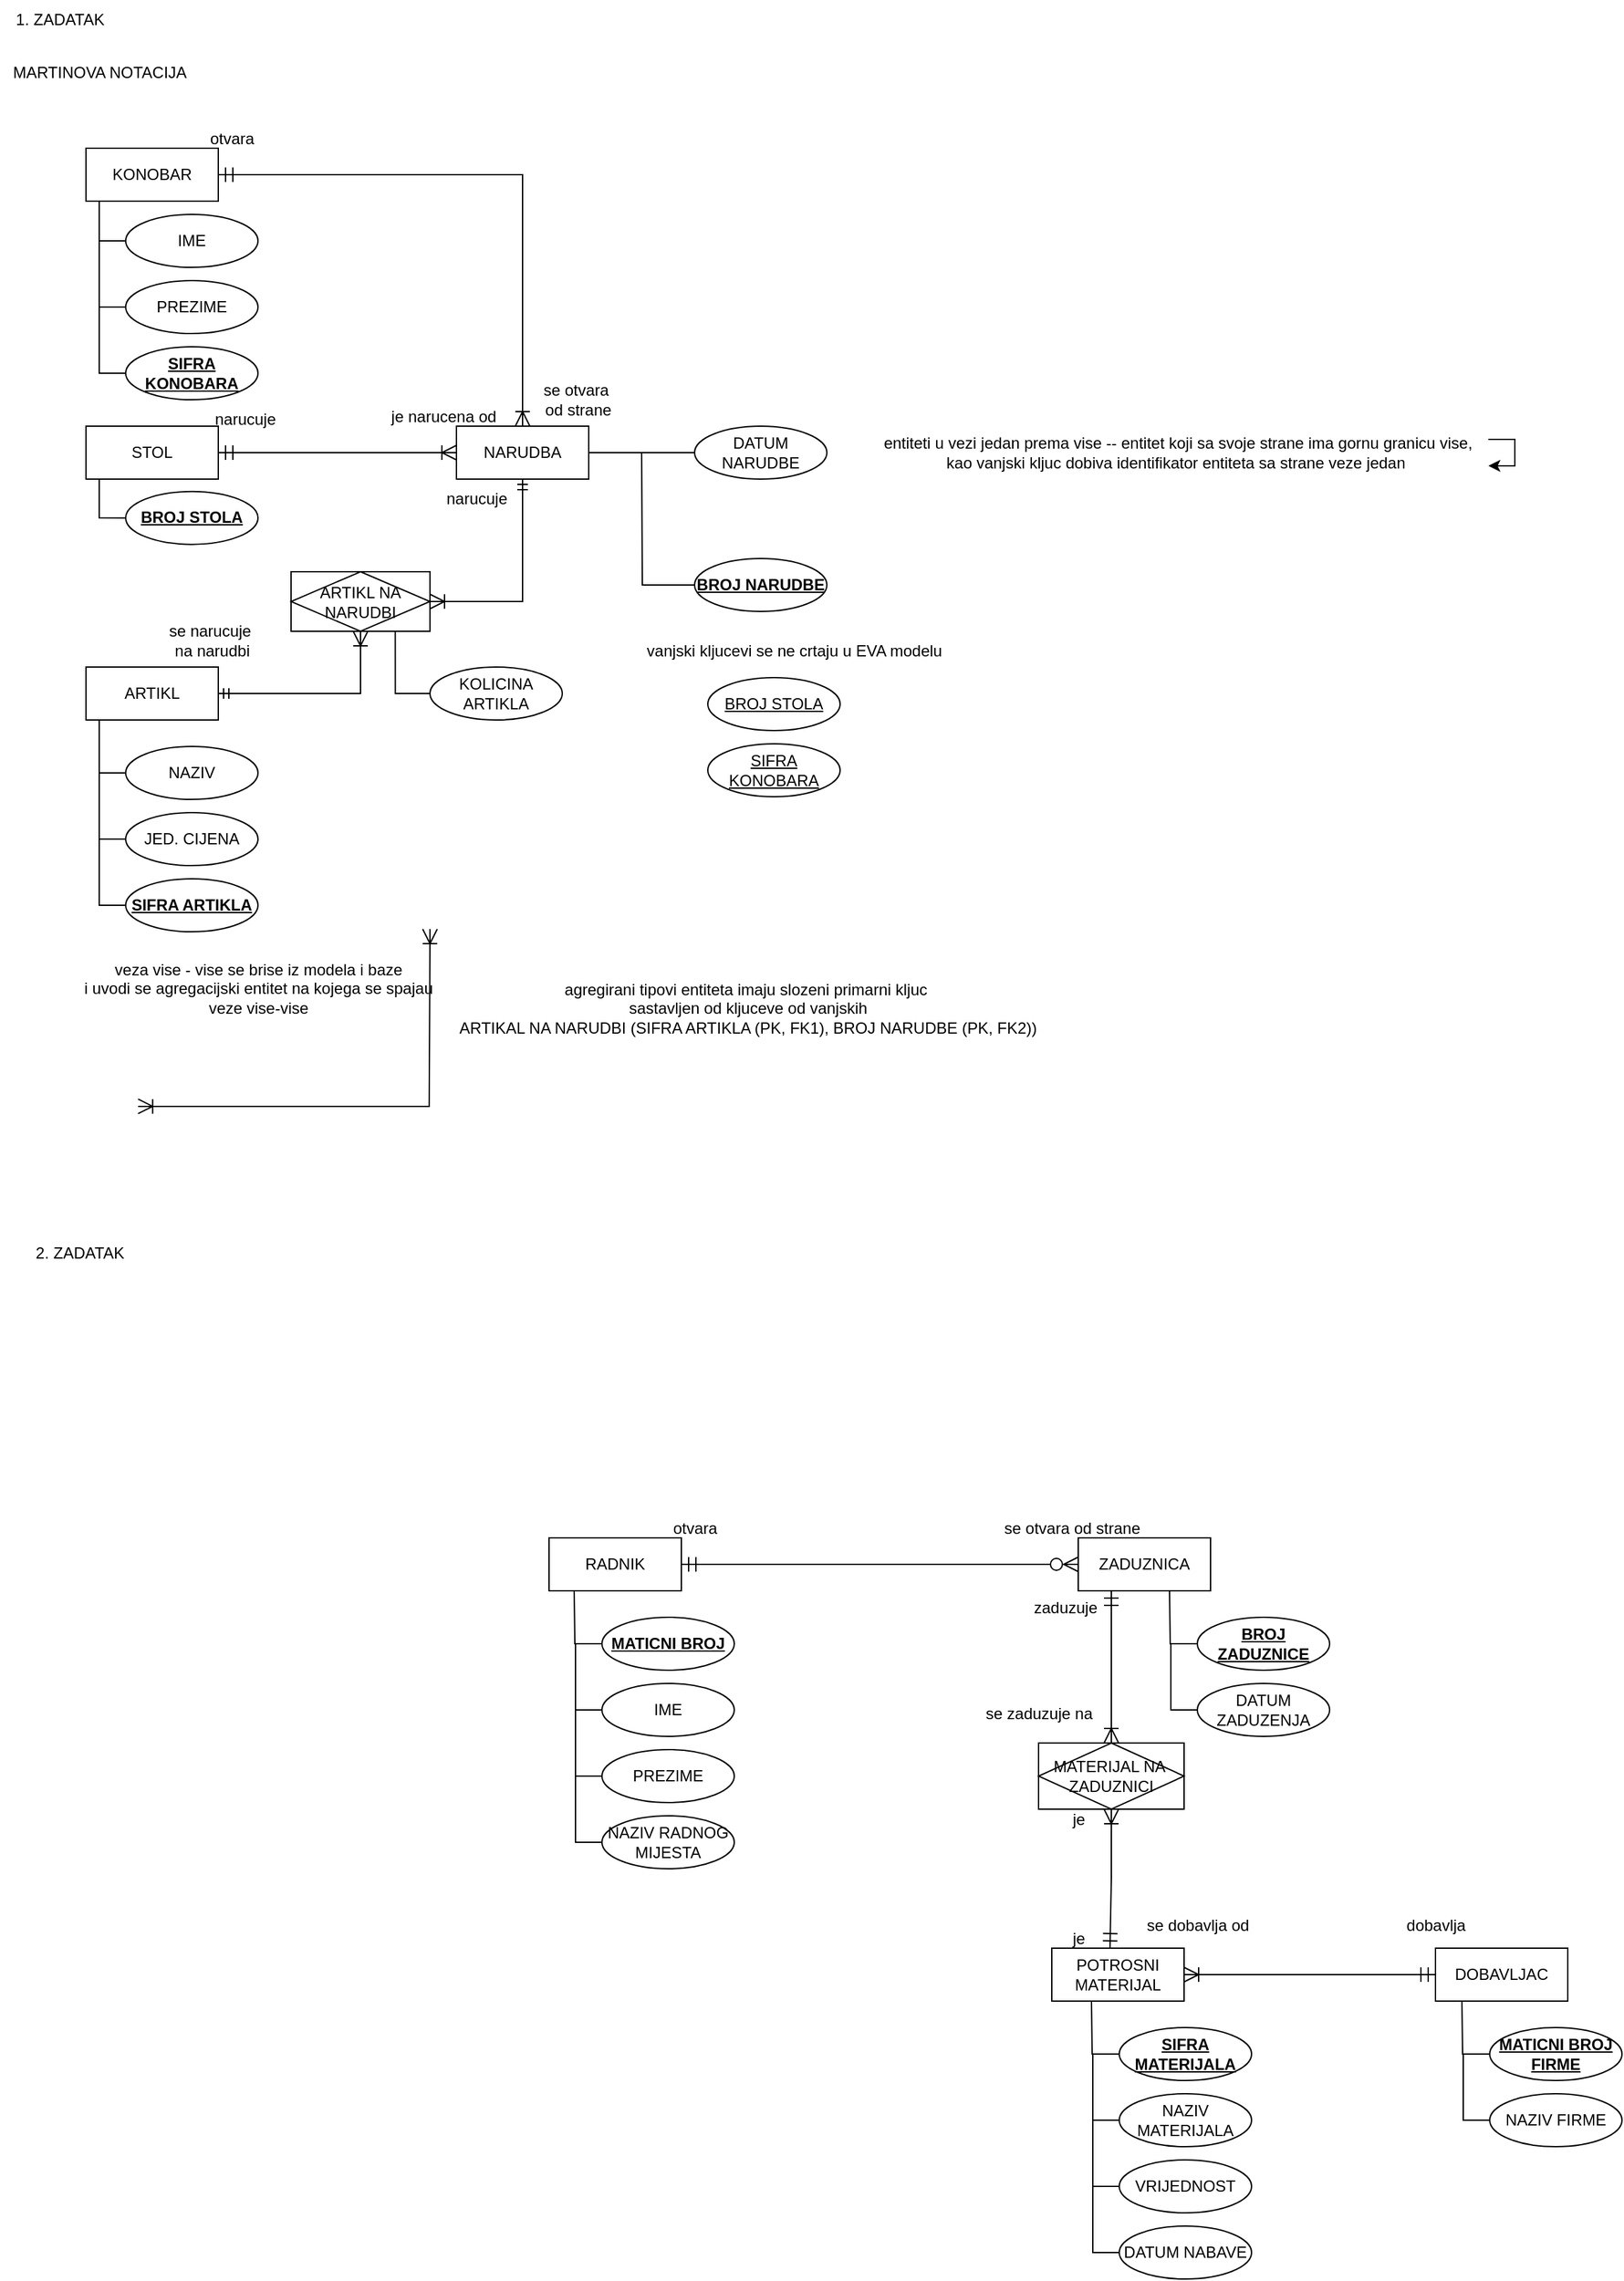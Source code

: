 <mxfile version="22.0.4" type="github">
  <diagram name="Page-1" id="XmXVr0m_O3OawCJsEPbr">
    <mxGraphModel dx="1048" dy="740" grid="1" gridSize="10" guides="1" tooltips="1" connect="1" arrows="1" fold="1" page="1" pageScale="1" pageWidth="3300" pageHeight="4681" math="0" shadow="0">
      <root>
        <mxCell id="0" />
        <mxCell id="1" parent="0" />
        <mxCell id="DkcUDRgrnolismWW7WIm-1" value="STOL" style="whiteSpace=wrap;html=1;align=center;" vertex="1" parent="1">
          <mxGeometry x="440" y="330" width="100" height="40" as="geometry" />
        </mxCell>
        <mxCell id="DkcUDRgrnolismWW7WIm-48" style="edgeStyle=orthogonalEdgeStyle;rounded=0;orthogonalLoop=1;jettySize=auto;html=1;exitX=1;exitY=0.5;exitDx=0;exitDy=0;entryX=0.5;entryY=1;entryDx=0;entryDy=0;endArrow=ERoneToMany;endFill=0;endSize=9;startArrow=ERmandOne;startFill=0;" edge="1" parent="1" source="DkcUDRgrnolismWW7WIm-3" target="DkcUDRgrnolismWW7WIm-47">
          <mxGeometry relative="1" as="geometry" />
        </mxCell>
        <mxCell id="DkcUDRgrnolismWW7WIm-3" value="ARTIKL" style="whiteSpace=wrap;html=1;align=center;" vertex="1" parent="1">
          <mxGeometry x="440" y="512" width="100" height="40" as="geometry" />
        </mxCell>
        <mxCell id="DkcUDRgrnolismWW7WIm-7" style="edgeStyle=orthogonalEdgeStyle;rounded=0;orthogonalLoop=1;jettySize=auto;html=1;exitX=1;exitY=0.5;exitDx=0;exitDy=0;entryX=0.5;entryY=0;entryDx=0;entryDy=0;endArrow=ERoneToMany;endFill=0;endSize=9;startSize=9;startArrow=ERmandOne;startFill=0;" edge="1" parent="1" source="DkcUDRgrnolismWW7WIm-4" target="DkcUDRgrnolismWW7WIm-6">
          <mxGeometry relative="1" as="geometry" />
        </mxCell>
        <mxCell id="DkcUDRgrnolismWW7WIm-4" value="KONOBAR" style="whiteSpace=wrap;html=1;align=center;" vertex="1" parent="1">
          <mxGeometry x="440" y="120" width="100" height="40" as="geometry" />
        </mxCell>
        <mxCell id="DkcUDRgrnolismWW7WIm-9" style="edgeStyle=orthogonalEdgeStyle;rounded=0;orthogonalLoop=1;jettySize=auto;html=1;exitX=0;exitY=0.5;exitDx=0;exitDy=0;entryX=1;entryY=0.5;entryDx=0;entryDy=0;endArrow=ERmandOne;endFill=0;startArrow=ERoneToMany;startFill=0;targetPerimeterSpacing=0;endSize=9;startSize=9;" edge="1" parent="1" source="DkcUDRgrnolismWW7WIm-6" target="DkcUDRgrnolismWW7WIm-1">
          <mxGeometry relative="1" as="geometry" />
        </mxCell>
        <mxCell id="DkcUDRgrnolismWW7WIm-10" style="edgeStyle=orthogonalEdgeStyle;rounded=0;orthogonalLoop=1;jettySize=auto;html=1;entryX=1;entryY=0.5;entryDx=0;entryDy=0;endArrow=ERoneToMany;endFill=0;endSize=9;startSize=9;startArrow=ERoneToMany;startFill=0;exitX=0.866;exitY=-0.132;exitDx=0;exitDy=0;exitPerimeter=0;" edge="1" parent="1">
          <mxGeometry relative="1" as="geometry">
            <mxPoint x="700.0" y="710.0" as="sourcePoint" />
            <mxPoint x="479.38" y="843.96" as="targetPoint" />
            <Array as="points">
              <mxPoint x="700.38" y="713.96" />
              <mxPoint x="699.38" y="843.96" />
            </Array>
          </mxGeometry>
        </mxCell>
        <mxCell id="DkcUDRgrnolismWW7WIm-49" style="edgeStyle=orthogonalEdgeStyle;rounded=0;orthogonalLoop=1;jettySize=auto;html=1;exitX=0.5;exitY=1;exitDx=0;exitDy=0;entryX=1;entryY=0.5;entryDx=0;entryDy=0;endArrow=ERoneToMany;endFill=0;endSize=9;startArrow=ERmandOne;startFill=0;" edge="1" parent="1" source="DkcUDRgrnolismWW7WIm-6" target="DkcUDRgrnolismWW7WIm-47">
          <mxGeometry relative="1" as="geometry" />
        </mxCell>
        <mxCell id="DkcUDRgrnolismWW7WIm-6" value="NARUDBA" style="whiteSpace=wrap;html=1;align=center;" vertex="1" parent="1">
          <mxGeometry x="720" y="330" width="100" height="40" as="geometry" />
        </mxCell>
        <mxCell id="DkcUDRgrnolismWW7WIm-11" value="MARTINOVA NOTACIJA" style="text;html=1;align=center;verticalAlign=middle;resizable=0;points=[];autosize=1;strokeColor=none;fillColor=none;" vertex="1" parent="1">
          <mxGeometry x="375" y="48" width="150" height="30" as="geometry" />
        </mxCell>
        <mxCell id="DkcUDRgrnolismWW7WIm-14" style="edgeStyle=orthogonalEdgeStyle;rounded=0;orthogonalLoop=1;jettySize=auto;html=1;exitX=0;exitY=0.5;exitDx=0;exitDy=0;entryX=0.25;entryY=1;entryDx=0;entryDy=0;endArrow=none;endFill=0;" edge="1" parent="1" source="DkcUDRgrnolismWW7WIm-12" target="DkcUDRgrnolismWW7WIm-3">
          <mxGeometry relative="1" as="geometry" />
        </mxCell>
        <mxCell id="DkcUDRgrnolismWW7WIm-12" value="NAZIV" style="ellipse;whiteSpace=wrap;html=1;align=center;" vertex="1" parent="1">
          <mxGeometry x="470" y="572" width="100" height="40" as="geometry" />
        </mxCell>
        <mxCell id="DkcUDRgrnolismWW7WIm-15" style="edgeStyle=orthogonalEdgeStyle;rounded=0;orthogonalLoop=1;jettySize=auto;html=1;exitX=0;exitY=0.5;exitDx=0;exitDy=0;endArrow=none;endFill=0;" edge="1" parent="1" source="DkcUDRgrnolismWW7WIm-13">
          <mxGeometry relative="1" as="geometry">
            <mxPoint x="450" y="572" as="targetPoint" />
          </mxGeometry>
        </mxCell>
        <mxCell id="DkcUDRgrnolismWW7WIm-13" value="JED. CIJENA" style="ellipse;whiteSpace=wrap;html=1;align=center;" vertex="1" parent="1">
          <mxGeometry x="470" y="622" width="100" height="40" as="geometry" />
        </mxCell>
        <mxCell id="DkcUDRgrnolismWW7WIm-17" style="edgeStyle=orthogonalEdgeStyle;rounded=0;orthogonalLoop=1;jettySize=auto;html=1;exitX=0;exitY=0.5;exitDx=0;exitDy=0;endArrow=none;endFill=0;" edge="1" parent="1" source="DkcUDRgrnolismWW7WIm-16">
          <mxGeometry relative="1" as="geometry">
            <mxPoint x="450" y="642" as="targetPoint" />
          </mxGeometry>
        </mxCell>
        <mxCell id="DkcUDRgrnolismWW7WIm-16" value="&lt;b&gt;SIFRA ARTIKLA&lt;/b&gt;" style="ellipse;whiteSpace=wrap;html=1;align=center;fontStyle=4;" vertex="1" parent="1">
          <mxGeometry x="470" y="672" width="100" height="40" as="geometry" />
        </mxCell>
        <mxCell id="DkcUDRgrnolismWW7WIm-18" value="&lt;u&gt;&lt;b&gt;BROJ STOLA&lt;/b&gt;&lt;/u&gt;" style="ellipse;whiteSpace=wrap;html=1;align=center;" vertex="1" parent="1">
          <mxGeometry x="470" y="379.32" width="100" height="40" as="geometry" />
        </mxCell>
        <mxCell id="DkcUDRgrnolismWW7WIm-19" style="edgeStyle=orthogonalEdgeStyle;rounded=0;orthogonalLoop=1;jettySize=auto;html=1;exitX=0;exitY=0.5;exitDx=0;exitDy=0;entryX=0.1;entryY=1.017;entryDx=0;entryDy=0;entryPerimeter=0;endArrow=none;endFill=0;" edge="1" parent="1" source="DkcUDRgrnolismWW7WIm-18">
          <mxGeometry relative="1" as="geometry">
            <mxPoint x="450" y="370.0" as="targetPoint" />
          </mxGeometry>
        </mxCell>
        <mxCell id="DkcUDRgrnolismWW7WIm-20" style="edgeStyle=orthogonalEdgeStyle;rounded=0;orthogonalLoop=1;jettySize=auto;html=1;exitX=0;exitY=0.5;exitDx=0;exitDy=0;endArrow=none;endFill=0;" edge="1" parent="1" source="DkcUDRgrnolismWW7WIm-21">
          <mxGeometry relative="1" as="geometry">
            <mxPoint x="450" y="160" as="targetPoint" />
          </mxGeometry>
        </mxCell>
        <mxCell id="DkcUDRgrnolismWW7WIm-21" value="IME" style="ellipse;whiteSpace=wrap;html=1;align=center;" vertex="1" parent="1">
          <mxGeometry x="470" y="170" width="100" height="40" as="geometry" />
        </mxCell>
        <mxCell id="DkcUDRgrnolismWW7WIm-22" style="edgeStyle=orthogonalEdgeStyle;rounded=0;orthogonalLoop=1;jettySize=auto;html=1;exitX=0;exitY=0.5;exitDx=0;exitDy=0;endArrow=none;endFill=0;" edge="1" parent="1" source="DkcUDRgrnolismWW7WIm-23">
          <mxGeometry relative="1" as="geometry">
            <mxPoint x="450" y="170" as="targetPoint" />
          </mxGeometry>
        </mxCell>
        <mxCell id="DkcUDRgrnolismWW7WIm-23" value="PREZIME" style="ellipse;whiteSpace=wrap;html=1;align=center;" vertex="1" parent="1">
          <mxGeometry x="470" y="220" width="100" height="40" as="geometry" />
        </mxCell>
        <mxCell id="DkcUDRgrnolismWW7WIm-24" style="edgeStyle=orthogonalEdgeStyle;rounded=0;orthogonalLoop=1;jettySize=auto;html=1;exitX=0;exitY=0.5;exitDx=0;exitDy=0;endArrow=none;endFill=0;" edge="1" parent="1" source="DkcUDRgrnolismWW7WIm-25">
          <mxGeometry relative="1" as="geometry">
            <mxPoint x="450" y="240" as="targetPoint" />
          </mxGeometry>
        </mxCell>
        <mxCell id="DkcUDRgrnolismWW7WIm-25" value="&lt;b&gt;SIFRA KONOBARA&lt;/b&gt;" style="ellipse;whiteSpace=wrap;html=1;align=center;fontStyle=4;" vertex="1" parent="1">
          <mxGeometry x="470" y="270" width="100" height="40" as="geometry" />
        </mxCell>
        <mxCell id="DkcUDRgrnolismWW7WIm-26" value="DATUM NARUDBE" style="ellipse;whiteSpace=wrap;html=1;align=center;" vertex="1" parent="1">
          <mxGeometry x="900" y="330.0" width="100" height="40" as="geometry" />
        </mxCell>
        <mxCell id="DkcUDRgrnolismWW7WIm-27" style="edgeStyle=orthogonalEdgeStyle;rounded=0;orthogonalLoop=1;jettySize=auto;html=1;exitX=0;exitY=0.5;exitDx=0;exitDy=0;entryX=1;entryY=0.5;entryDx=0;entryDy=0;endArrow=none;endFill=0;" edge="1" parent="1" source="DkcUDRgrnolismWW7WIm-26" target="DkcUDRgrnolismWW7WIm-6">
          <mxGeometry relative="1" as="geometry">
            <mxPoint x="840" y="345.34" as="targetPoint" />
          </mxGeometry>
        </mxCell>
        <mxCell id="DkcUDRgrnolismWW7WIm-28" value="KOLICINA ARTIKLA" style="ellipse;whiteSpace=wrap;html=1;align=center;" vertex="1" parent="1">
          <mxGeometry x="700" y="512.0" width="100" height="40" as="geometry" />
        </mxCell>
        <mxCell id="DkcUDRgrnolismWW7WIm-29" style="edgeStyle=orthogonalEdgeStyle;rounded=0;orthogonalLoop=1;jettySize=auto;html=1;exitX=0;exitY=0.5;exitDx=0;exitDy=0;endArrow=none;endFill=0;entryX=0.75;entryY=1;entryDx=0;entryDy=0;" edge="1" parent="1" source="DkcUDRgrnolismWW7WIm-28" target="DkcUDRgrnolismWW7WIm-47">
          <mxGeometry relative="1" as="geometry">
            <mxPoint x="660" y="531.68" as="targetPoint" />
          </mxGeometry>
        </mxCell>
        <mxCell id="DkcUDRgrnolismWW7WIm-30" value="&lt;b&gt;&lt;u&gt;BROJ NARUDBE&lt;/u&gt;&lt;/b&gt;" style="ellipse;whiteSpace=wrap;html=1;align=center;" vertex="1" parent="1">
          <mxGeometry x="900" y="430" width="100" height="40" as="geometry" />
        </mxCell>
        <mxCell id="DkcUDRgrnolismWW7WIm-31" style="edgeStyle=orthogonalEdgeStyle;rounded=0;orthogonalLoop=1;jettySize=auto;html=1;exitX=0;exitY=0.5;exitDx=0;exitDy=0;endArrow=none;endFill=0;" edge="1" parent="1" source="DkcUDRgrnolismWW7WIm-30">
          <mxGeometry relative="1" as="geometry">
            <mxPoint x="860" y="350" as="targetPoint" />
          </mxGeometry>
        </mxCell>
        <mxCell id="DkcUDRgrnolismWW7WIm-32" value="narucuje" style="text;html=1;align=center;verticalAlign=middle;resizable=0;points=[];autosize=1;strokeColor=none;fillColor=none;" vertex="1" parent="1">
          <mxGeometry x="525" y="310" width="70" height="30" as="geometry" />
        </mxCell>
        <mxCell id="DkcUDRgrnolismWW7WIm-33" value="je narucena od" style="text;html=1;align=center;verticalAlign=middle;resizable=0;points=[];autosize=1;strokeColor=none;fillColor=none;" vertex="1" parent="1">
          <mxGeometry x="660" y="308" width="100" height="30" as="geometry" />
        </mxCell>
        <mxCell id="DkcUDRgrnolismWW7WIm-36" value="entiteti u vezi jedan prema vise -- entitet koji sa svoje strane ima gornu granicu vise, &lt;br&gt;kao vanjski kljuc dobiva identifikator entiteta sa strane veze jedan&amp;nbsp;" style="text;html=1;align=center;verticalAlign=middle;resizable=0;points=[];autosize=1;strokeColor=none;fillColor=none;" vertex="1" parent="1">
          <mxGeometry x="1030" y="330" width="470" height="40" as="geometry" />
        </mxCell>
        <mxCell id="DkcUDRgrnolismWW7WIm-37" style="edgeStyle=orthogonalEdgeStyle;rounded=0;orthogonalLoop=1;jettySize=auto;html=1;" edge="1" parent="1" source="DkcUDRgrnolismWW7WIm-36" target="DkcUDRgrnolismWW7WIm-36">
          <mxGeometry relative="1" as="geometry" />
        </mxCell>
        <mxCell id="DkcUDRgrnolismWW7WIm-38" value="otvara" style="text;html=1;align=center;verticalAlign=middle;resizable=0;points=[];autosize=1;strokeColor=none;fillColor=none;" vertex="1" parent="1">
          <mxGeometry x="520" y="98" width="60" height="30" as="geometry" />
        </mxCell>
        <mxCell id="DkcUDRgrnolismWW7WIm-39" value="se otvara&lt;br&gt;&amp;nbsp;od strane" style="text;html=1;align=center;verticalAlign=middle;resizable=0;points=[];autosize=1;strokeColor=none;fillColor=none;" vertex="1" parent="1">
          <mxGeometry x="770" y="290" width="80" height="40" as="geometry" />
        </mxCell>
        <mxCell id="DkcUDRgrnolismWW7WIm-40" value="vanjski kljucevi se ne crtaju u EVA modelu" style="text;html=1;align=center;verticalAlign=middle;resizable=0;points=[];autosize=1;strokeColor=none;fillColor=none;" vertex="1" parent="1">
          <mxGeometry x="850" y="485" width="250" height="30" as="geometry" />
        </mxCell>
        <mxCell id="DkcUDRgrnolismWW7WIm-41" value="&lt;u&gt;BROJ STOLA&lt;/u&gt;" style="ellipse;whiteSpace=wrap;html=1;align=center;" vertex="1" parent="1">
          <mxGeometry x="910" y="520" width="100" height="40" as="geometry" />
        </mxCell>
        <mxCell id="DkcUDRgrnolismWW7WIm-43" value="SIFRA KONOBARA" style="ellipse;whiteSpace=wrap;html=1;align=center;fontStyle=4;" vertex="1" parent="1">
          <mxGeometry x="910" y="570" width="100" height="40" as="geometry" />
        </mxCell>
        <mxCell id="DkcUDRgrnolismWW7WIm-44" value="narucuje" style="text;html=1;align=center;verticalAlign=middle;resizable=0;points=[];autosize=1;strokeColor=none;fillColor=none;" vertex="1" parent="1">
          <mxGeometry x="700" y="370" width="70" height="30" as="geometry" />
        </mxCell>
        <mxCell id="DkcUDRgrnolismWW7WIm-45" value="se narucuje&amp;nbsp;&lt;br&gt;na narudbi" style="text;html=1;align=center;verticalAlign=middle;resizable=0;points=[];autosize=1;strokeColor=none;fillColor=none;" vertex="1" parent="1">
          <mxGeometry x="490" y="472" width="90" height="40" as="geometry" />
        </mxCell>
        <mxCell id="DkcUDRgrnolismWW7WIm-46" value="veza vise - vise se brise iz modela i baze&lt;br&gt;i uvodi se agregacijski entitet na kojega se spajau&lt;br&gt;veze vise-vise" style="text;html=1;align=center;verticalAlign=middle;resizable=0;points=[];autosize=1;strokeColor=none;fillColor=none;" vertex="1" parent="1">
          <mxGeometry x="425" y="725" width="290" height="60" as="geometry" />
        </mxCell>
        <mxCell id="DkcUDRgrnolismWW7WIm-47" value="&lt;span style=&quot;white-space: pre;&quot;&gt;ARTIKL NA&lt;br&gt;NARUDBI&lt;br&gt;&lt;/span&gt;" style="shape=associativeEntity;whiteSpace=wrap;html=1;align=center;" vertex="1" parent="1">
          <mxGeometry x="595" y="440" width="105" height="45" as="geometry" />
        </mxCell>
        <mxCell id="DkcUDRgrnolismWW7WIm-50" value="agregirani tipovi entiteta imaju slozeni primarni kljuc&amp;nbsp;&lt;br&gt;sastavljen od kljuceve od vanjskih&lt;br&gt;ARTIKAL NA NARUDBI (SIFRA ARTIKLA (PK, FK1), BROJ NARUDBE (PK, FK2))" style="text;html=1;align=center;verticalAlign=middle;resizable=0;points=[];autosize=1;strokeColor=none;fillColor=none;" vertex="1" parent="1">
          <mxGeometry x="710" y="740" width="460" height="60" as="geometry" />
        </mxCell>
        <mxCell id="DkcUDRgrnolismWW7WIm-51" value="1. ZADATAK" style="text;html=1;align=center;verticalAlign=middle;resizable=0;points=[];autosize=1;strokeColor=none;fillColor=none;" vertex="1" parent="1">
          <mxGeometry x="375" y="8" width="90" height="30" as="geometry" />
        </mxCell>
        <mxCell id="DkcUDRgrnolismWW7WIm-52" value="2. ZADATAK" style="text;html=1;align=center;verticalAlign=middle;resizable=0;points=[];autosize=1;strokeColor=none;fillColor=none;" vertex="1" parent="1">
          <mxGeometry x="390" y="940" width="90" height="30" as="geometry" />
        </mxCell>
        <mxCell id="DkcUDRgrnolismWW7WIm-82" style="edgeStyle=orthogonalEdgeStyle;rounded=0;orthogonalLoop=1;jettySize=auto;html=1;exitX=1;exitY=0.5;exitDx=0;exitDy=0;entryX=0;entryY=0.5;entryDx=0;entryDy=0;endArrow=ERzeroToMany;endFill=0;endSize=9;startSize=9;startArrow=ERmandOne;startFill=0;" edge="1" parent="1" source="DkcUDRgrnolismWW7WIm-53" target="DkcUDRgrnolismWW7WIm-81">
          <mxGeometry relative="1" as="geometry" />
        </mxCell>
        <mxCell id="DkcUDRgrnolismWW7WIm-53" value="RADNIK" style="whiteSpace=wrap;html=1;align=center;" vertex="1" parent="1">
          <mxGeometry x="790" y="1170" width="100" height="40" as="geometry" />
        </mxCell>
        <mxCell id="DkcUDRgrnolismWW7WIm-80" style="edgeStyle=orthogonalEdgeStyle;rounded=0;orthogonalLoop=1;jettySize=auto;html=1;exitX=1;exitY=0.5;exitDx=0;exitDy=0;entryX=0;entryY=0.5;entryDx=0;entryDy=0;endArrow=ERmandOne;endFill=0;endSize=9;startSize=9;startArrow=ERoneToMany;startFill=0;" edge="1" parent="1" source="DkcUDRgrnolismWW7WIm-54" target="DkcUDRgrnolismWW7WIm-71">
          <mxGeometry relative="1" as="geometry" />
        </mxCell>
        <mxCell id="DkcUDRgrnolismWW7WIm-54" value="POTROSNI&lt;br&gt;MATERIJAL" style="whiteSpace=wrap;html=1;align=center;" vertex="1" parent="1">
          <mxGeometry x="1170" y="1480" width="100" height="40" as="geometry" />
        </mxCell>
        <mxCell id="DkcUDRgrnolismWW7WIm-55" value="&lt;b&gt;&lt;u&gt;MATICNI BROJ&lt;/u&gt;&lt;/b&gt;" style="ellipse;whiteSpace=wrap;html=1;align=center;" vertex="1" parent="1">
          <mxGeometry x="830" y="1230" width="100" height="40" as="geometry" />
        </mxCell>
        <mxCell id="DkcUDRgrnolismWW7WIm-62" style="edgeStyle=orthogonalEdgeStyle;rounded=0;orthogonalLoop=1;jettySize=auto;html=1;exitX=0;exitY=0.5;exitDx=0;exitDy=0;endArrow=none;endFill=0;" edge="1" parent="1" source="DkcUDRgrnolismWW7WIm-56">
          <mxGeometry relative="1" as="geometry">
            <mxPoint x="810" y="1350" as="targetPoint" />
          </mxGeometry>
        </mxCell>
        <mxCell id="DkcUDRgrnolismWW7WIm-56" value="NAZIV RADNOG MIJESTA" style="ellipse;whiteSpace=wrap;html=1;align=center;" vertex="1" parent="1">
          <mxGeometry x="830" y="1380" width="100" height="40" as="geometry" />
        </mxCell>
        <mxCell id="DkcUDRgrnolismWW7WIm-61" style="edgeStyle=orthogonalEdgeStyle;rounded=0;orthogonalLoop=1;jettySize=auto;html=1;exitX=0;exitY=0.5;exitDx=0;exitDy=0;endArrow=none;endFill=0;" edge="1" parent="1" source="DkcUDRgrnolismWW7WIm-57">
          <mxGeometry relative="1" as="geometry">
            <mxPoint x="810" y="1300" as="targetPoint" />
          </mxGeometry>
        </mxCell>
        <mxCell id="DkcUDRgrnolismWW7WIm-57" value="PREZIME" style="ellipse;whiteSpace=wrap;html=1;align=center;" vertex="1" parent="1">
          <mxGeometry x="830" y="1330" width="100" height="40" as="geometry" />
        </mxCell>
        <mxCell id="DkcUDRgrnolismWW7WIm-60" style="edgeStyle=orthogonalEdgeStyle;rounded=0;orthogonalLoop=1;jettySize=auto;html=1;exitX=0;exitY=0.5;exitDx=0;exitDy=0;endArrow=none;endFill=0;" edge="1" parent="1" source="DkcUDRgrnolismWW7WIm-58">
          <mxGeometry relative="1" as="geometry">
            <mxPoint x="810" y="1250" as="targetPoint" />
          </mxGeometry>
        </mxCell>
        <mxCell id="DkcUDRgrnolismWW7WIm-58" value="IME" style="ellipse;whiteSpace=wrap;html=1;align=center;" vertex="1" parent="1">
          <mxGeometry x="830" y="1280" width="100" height="40" as="geometry" />
        </mxCell>
        <mxCell id="DkcUDRgrnolismWW7WIm-59" style="edgeStyle=orthogonalEdgeStyle;rounded=0;orthogonalLoop=1;jettySize=auto;html=1;exitX=0;exitY=0.5;exitDx=0;exitDy=0;endArrow=none;endFill=0;" edge="1" parent="1" source="DkcUDRgrnolismWW7WIm-55">
          <mxGeometry relative="1" as="geometry">
            <mxPoint x="809" y="1210" as="targetPoint" />
          </mxGeometry>
        </mxCell>
        <mxCell id="DkcUDRgrnolismWW7WIm-63" value="&lt;b&gt;&lt;u&gt;SIFRA MATERIJALA&lt;/u&gt;&lt;/b&gt;" style="ellipse;whiteSpace=wrap;html=1;align=center;" vertex="1" parent="1">
          <mxGeometry x="1221" y="1540" width="100" height="40" as="geometry" />
        </mxCell>
        <mxCell id="DkcUDRgrnolismWW7WIm-64" style="edgeStyle=orthogonalEdgeStyle;rounded=0;orthogonalLoop=1;jettySize=auto;html=1;exitX=0;exitY=0.5;exitDx=0;exitDy=0;endArrow=none;endFill=0;" edge="1" parent="1" source="DkcUDRgrnolismWW7WIm-65">
          <mxGeometry relative="1" as="geometry">
            <mxPoint x="1201" y="1660" as="targetPoint" />
          </mxGeometry>
        </mxCell>
        <mxCell id="DkcUDRgrnolismWW7WIm-65" value="DATUM NABAVE" style="ellipse;whiteSpace=wrap;html=1;align=center;" vertex="1" parent="1">
          <mxGeometry x="1221" y="1690" width="100" height="40" as="geometry" />
        </mxCell>
        <mxCell id="DkcUDRgrnolismWW7WIm-66" style="edgeStyle=orthogonalEdgeStyle;rounded=0;orthogonalLoop=1;jettySize=auto;html=1;exitX=0;exitY=0.5;exitDx=0;exitDy=0;endArrow=none;endFill=0;" edge="1" parent="1" source="DkcUDRgrnolismWW7WIm-67">
          <mxGeometry relative="1" as="geometry">
            <mxPoint x="1201" y="1610" as="targetPoint" />
          </mxGeometry>
        </mxCell>
        <mxCell id="DkcUDRgrnolismWW7WIm-67" value="VRIJEDNOST" style="ellipse;whiteSpace=wrap;html=1;align=center;" vertex="1" parent="1">
          <mxGeometry x="1221" y="1640" width="100" height="40" as="geometry" />
        </mxCell>
        <mxCell id="DkcUDRgrnolismWW7WIm-68" style="edgeStyle=orthogonalEdgeStyle;rounded=0;orthogonalLoop=1;jettySize=auto;html=1;exitX=0;exitY=0.5;exitDx=0;exitDy=0;endArrow=none;endFill=0;" edge="1" parent="1" source="DkcUDRgrnolismWW7WIm-69">
          <mxGeometry relative="1" as="geometry">
            <mxPoint x="1201" y="1560" as="targetPoint" />
          </mxGeometry>
        </mxCell>
        <mxCell id="DkcUDRgrnolismWW7WIm-69" value="NAZIV MATERIJALA" style="ellipse;whiteSpace=wrap;html=1;align=center;" vertex="1" parent="1">
          <mxGeometry x="1221" y="1590" width="100" height="40" as="geometry" />
        </mxCell>
        <mxCell id="DkcUDRgrnolismWW7WIm-70" style="edgeStyle=orthogonalEdgeStyle;rounded=0;orthogonalLoop=1;jettySize=auto;html=1;exitX=0;exitY=0.5;exitDx=0;exitDy=0;endArrow=none;endFill=0;" edge="1" parent="1" source="DkcUDRgrnolismWW7WIm-63">
          <mxGeometry relative="1" as="geometry">
            <mxPoint x="1200" y="1520" as="targetPoint" />
          </mxGeometry>
        </mxCell>
        <mxCell id="DkcUDRgrnolismWW7WIm-71" value="DOBAVLJAC" style="whiteSpace=wrap;html=1;align=center;" vertex="1" parent="1">
          <mxGeometry x="1460" y="1480" width="100" height="40" as="geometry" />
        </mxCell>
        <mxCell id="DkcUDRgrnolismWW7WIm-72" value="&lt;b&gt;&lt;u&gt;MATICNI BROJ FIRME&lt;/u&gt;&lt;/b&gt;" style="ellipse;whiteSpace=wrap;html=1;align=center;" vertex="1" parent="1">
          <mxGeometry x="1501" y="1540" width="100" height="40" as="geometry" />
        </mxCell>
        <mxCell id="DkcUDRgrnolismWW7WIm-77" style="edgeStyle=orthogonalEdgeStyle;rounded=0;orthogonalLoop=1;jettySize=auto;html=1;exitX=0;exitY=0.5;exitDx=0;exitDy=0;endArrow=none;endFill=0;" edge="1" parent="1" source="DkcUDRgrnolismWW7WIm-78">
          <mxGeometry relative="1" as="geometry">
            <mxPoint x="1481" y="1560" as="targetPoint" />
          </mxGeometry>
        </mxCell>
        <mxCell id="DkcUDRgrnolismWW7WIm-78" value="NAZIV FIRME" style="ellipse;whiteSpace=wrap;html=1;align=center;" vertex="1" parent="1">
          <mxGeometry x="1501" y="1590" width="100" height="40" as="geometry" />
        </mxCell>
        <mxCell id="DkcUDRgrnolismWW7WIm-79" style="edgeStyle=orthogonalEdgeStyle;rounded=0;orthogonalLoop=1;jettySize=auto;html=1;exitX=0;exitY=0.5;exitDx=0;exitDy=0;endArrow=none;endFill=0;" edge="1" parent="1" source="DkcUDRgrnolismWW7WIm-72">
          <mxGeometry relative="1" as="geometry">
            <mxPoint x="1480" y="1520" as="targetPoint" />
          </mxGeometry>
        </mxCell>
        <mxCell id="DkcUDRgrnolismWW7WIm-81" value="ZADUZNICA" style="whiteSpace=wrap;html=1;align=center;" vertex="1" parent="1">
          <mxGeometry x="1190" y="1170" width="100" height="40" as="geometry" />
        </mxCell>
        <mxCell id="DkcUDRgrnolismWW7WIm-84" value="&lt;b&gt;&lt;u&gt;BROJ ZADUZNICE&lt;/u&gt;&lt;/b&gt;" style="ellipse;whiteSpace=wrap;html=1;align=center;" vertex="1" parent="1">
          <mxGeometry x="1280" y="1230" width="100" height="40" as="geometry" />
        </mxCell>
        <mxCell id="DkcUDRgrnolismWW7WIm-85" style="edgeStyle=orthogonalEdgeStyle;rounded=0;orthogonalLoop=1;jettySize=auto;html=1;exitX=0;exitY=0.5;exitDx=0;exitDy=0;endArrow=none;endFill=0;" edge="1" parent="1" source="DkcUDRgrnolismWW7WIm-86">
          <mxGeometry relative="1" as="geometry">
            <mxPoint x="1260" y="1250" as="targetPoint" />
          </mxGeometry>
        </mxCell>
        <mxCell id="DkcUDRgrnolismWW7WIm-86" value="DATUM ZADUZENJA" style="ellipse;whiteSpace=wrap;html=1;align=center;" vertex="1" parent="1">
          <mxGeometry x="1280" y="1280" width="100" height="40" as="geometry" />
        </mxCell>
        <mxCell id="DkcUDRgrnolismWW7WIm-87" style="edgeStyle=orthogonalEdgeStyle;rounded=0;orthogonalLoop=1;jettySize=auto;html=1;exitX=0;exitY=0.5;exitDx=0;exitDy=0;endArrow=none;endFill=0;" edge="1" parent="1" source="DkcUDRgrnolismWW7WIm-84">
          <mxGeometry relative="1" as="geometry">
            <mxPoint x="1259" y="1210" as="targetPoint" />
          </mxGeometry>
        </mxCell>
        <mxCell id="DkcUDRgrnolismWW7WIm-88" value="otvara" style="text;html=1;align=center;verticalAlign=middle;resizable=0;points=[];autosize=1;strokeColor=none;fillColor=none;" vertex="1" parent="1">
          <mxGeometry x="870" y="1148" width="60" height="30" as="geometry" />
        </mxCell>
        <mxCell id="DkcUDRgrnolismWW7WIm-89" value="se otvara od strane" style="text;html=1;align=center;verticalAlign=middle;resizable=0;points=[];autosize=1;strokeColor=none;fillColor=none;" vertex="1" parent="1">
          <mxGeometry x="1120" y="1148" width="130" height="30" as="geometry" />
        </mxCell>
        <mxCell id="DkcUDRgrnolismWW7WIm-93" style="edgeStyle=orthogonalEdgeStyle;rounded=0;orthogonalLoop=1;jettySize=auto;html=1;exitX=0.5;exitY=1;exitDx=0;exitDy=0;startArrow=ERoneToMany;startFill=0;endArrow=ERmandOne;endFill=0;endSize=9;startSize=9;" edge="1" parent="1" source="DkcUDRgrnolismWW7WIm-92">
          <mxGeometry relative="1" as="geometry">
            <mxPoint x="1214" y="1480" as="targetPoint" />
          </mxGeometry>
        </mxCell>
        <mxCell id="DkcUDRgrnolismWW7WIm-94" style="edgeStyle=orthogonalEdgeStyle;rounded=0;orthogonalLoop=1;jettySize=auto;html=1;exitX=0.5;exitY=0;exitDx=0;exitDy=0;entryX=0.25;entryY=1;entryDx=0;entryDy=0;startArrow=ERoneToMany;startFill=0;endSize=9;startSize=9;endArrow=ERmandOne;endFill=0;" edge="1" parent="1" source="DkcUDRgrnolismWW7WIm-92" target="DkcUDRgrnolismWW7WIm-81">
          <mxGeometry relative="1" as="geometry" />
        </mxCell>
        <mxCell id="DkcUDRgrnolismWW7WIm-92" value="&lt;span style=&quot;white-space: pre;&quot;&gt;MATERIJAL NA &lt;br/&gt;ZADUZNICI&lt;br/&gt;&lt;/span&gt;" style="shape=associativeEntity;whiteSpace=wrap;html=1;align=center;" vertex="1" parent="1">
          <mxGeometry x="1160" y="1325" width="110" height="50" as="geometry" />
        </mxCell>
        <mxCell id="DkcUDRgrnolismWW7WIm-95" value="zaduzuje" style="text;html=1;align=center;verticalAlign=middle;resizable=0;points=[];autosize=1;strokeColor=none;fillColor=none;" vertex="1" parent="1">
          <mxGeometry x="1145" y="1208" width="70" height="30" as="geometry" />
        </mxCell>
        <mxCell id="DkcUDRgrnolismWW7WIm-96" value="se zaduzuje na" style="text;html=1;align=center;verticalAlign=middle;resizable=0;points=[];autosize=1;strokeColor=none;fillColor=none;" vertex="1" parent="1">
          <mxGeometry x="1110" y="1288" width="100" height="30" as="geometry" />
        </mxCell>
        <mxCell id="DkcUDRgrnolismWW7WIm-97" value="je" style="text;html=1;align=center;verticalAlign=middle;resizable=0;points=[];autosize=1;strokeColor=none;fillColor=none;" vertex="1" parent="1">
          <mxGeometry x="1175" y="1368" width="30" height="30" as="geometry" />
        </mxCell>
        <mxCell id="DkcUDRgrnolismWW7WIm-98" value="je" style="text;html=1;align=center;verticalAlign=middle;resizable=0;points=[];autosize=1;strokeColor=none;fillColor=none;" vertex="1" parent="1">
          <mxGeometry x="1175" y="1458" width="30" height="30" as="geometry" />
        </mxCell>
        <mxCell id="DkcUDRgrnolismWW7WIm-99" value="dobavlja" style="text;html=1;align=center;verticalAlign=middle;resizable=0;points=[];autosize=1;strokeColor=none;fillColor=none;" vertex="1" parent="1">
          <mxGeometry x="1425" y="1448" width="70" height="30" as="geometry" />
        </mxCell>
        <mxCell id="DkcUDRgrnolismWW7WIm-100" value="se dobavlja od" style="text;html=1;align=center;verticalAlign=middle;resizable=0;points=[];autosize=1;strokeColor=none;fillColor=none;" vertex="1" parent="1">
          <mxGeometry x="1230" y="1448" width="100" height="30" as="geometry" />
        </mxCell>
      </root>
    </mxGraphModel>
  </diagram>
</mxfile>
